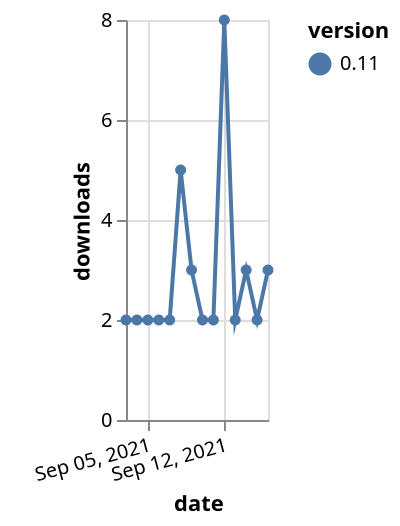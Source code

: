 {"$schema": "https://vega.github.io/schema/vega-lite/v5.json", "description": "A simple bar chart with embedded data.", "data": {"values": [{"date": "2021-09-03", "total": 2739, "delta": 2, "version": "0.11"}, {"date": "2021-09-04", "total": 2741, "delta": 2, "version": "0.11"}, {"date": "2021-09-05", "total": 2743, "delta": 2, "version": "0.11"}, {"date": "2021-09-06", "total": 2745, "delta": 2, "version": "0.11"}, {"date": "2021-09-07", "total": 2747, "delta": 2, "version": "0.11"}, {"date": "2021-09-08", "total": 2752, "delta": 5, "version": "0.11"}, {"date": "2021-09-09", "total": 2755, "delta": 3, "version": "0.11"}, {"date": "2021-09-10", "total": 2757, "delta": 2, "version": "0.11"}, {"date": "2021-09-11", "total": 2759, "delta": 2, "version": "0.11"}, {"date": "2021-09-12", "total": 2767, "delta": 8, "version": "0.11"}, {"date": "2021-09-13", "total": 2769, "delta": 2, "version": "0.11"}, {"date": "2021-09-14", "total": 2772, "delta": 3, "version": "0.11"}, {"date": "2021-09-15", "total": 2774, "delta": 2, "version": "0.11"}, {"date": "2021-09-16", "total": 2777, "delta": 3, "version": "0.11"}]}, "width": "container", "mark": {"type": "line", "point": {"filled": true}}, "encoding": {"x": {"field": "date", "type": "temporal", "timeUnit": "yearmonthdate", "title": "date", "axis": {"labelAngle": -15}}, "y": {"field": "delta", "type": "quantitative", "title": "downloads"}, "color": {"field": "version", "type": "nominal"}, "tooltip": {"field": "delta"}}}